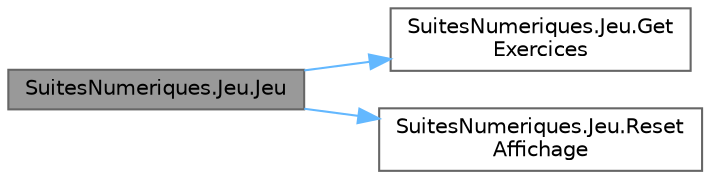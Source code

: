 digraph "SuitesNumeriques.Jeu.Jeu"
{
 // LATEX_PDF_SIZE
  bgcolor="transparent";
  edge [fontname=Helvetica,fontsize=10,labelfontname=Helvetica,labelfontsize=10];
  node [fontname=Helvetica,fontsize=10,shape=box,height=0.2,width=0.4];
  rankdir="LR";
  Node1 [id="Node000001",label="SuitesNumeriques.Jeu.Jeu",height=0.2,width=0.4,color="gray40", fillcolor="grey60", style="filled", fontcolor="black",tooltip="Constructeur de la classe."];
  Node1 -> Node2 [id="edge1_Node000001_Node000002",color="steelblue1",style="solid",tooltip=" "];
  Node2 [id="Node000002",label="SuitesNumeriques.Jeu.Get\lExercices",height=0.2,width=0.4,color="grey40", fillcolor="white", style="filled",URL="$class_suites_numeriques_1_1_jeu.html#ad09e38b290fec91698e7023d1e9c5238",tooltip="Remplissage de l'array d'exercices."];
  Node1 -> Node3 [id="edge2_Node000001_Node000003",color="steelblue1",style="solid",tooltip=" "];
  Node3 [id="Node000003",label="SuitesNumeriques.Jeu.Reset\lAffichage",height=0.2,width=0.4,color="grey40", fillcolor="white", style="filled",URL="$class_suites_numeriques_1_1_jeu.html#adc902c2c1c73316be2514767dcd56058",tooltip="Rafraichit l'affichage du formulaire par rapport au joueur dont c'est le tour."];
}
